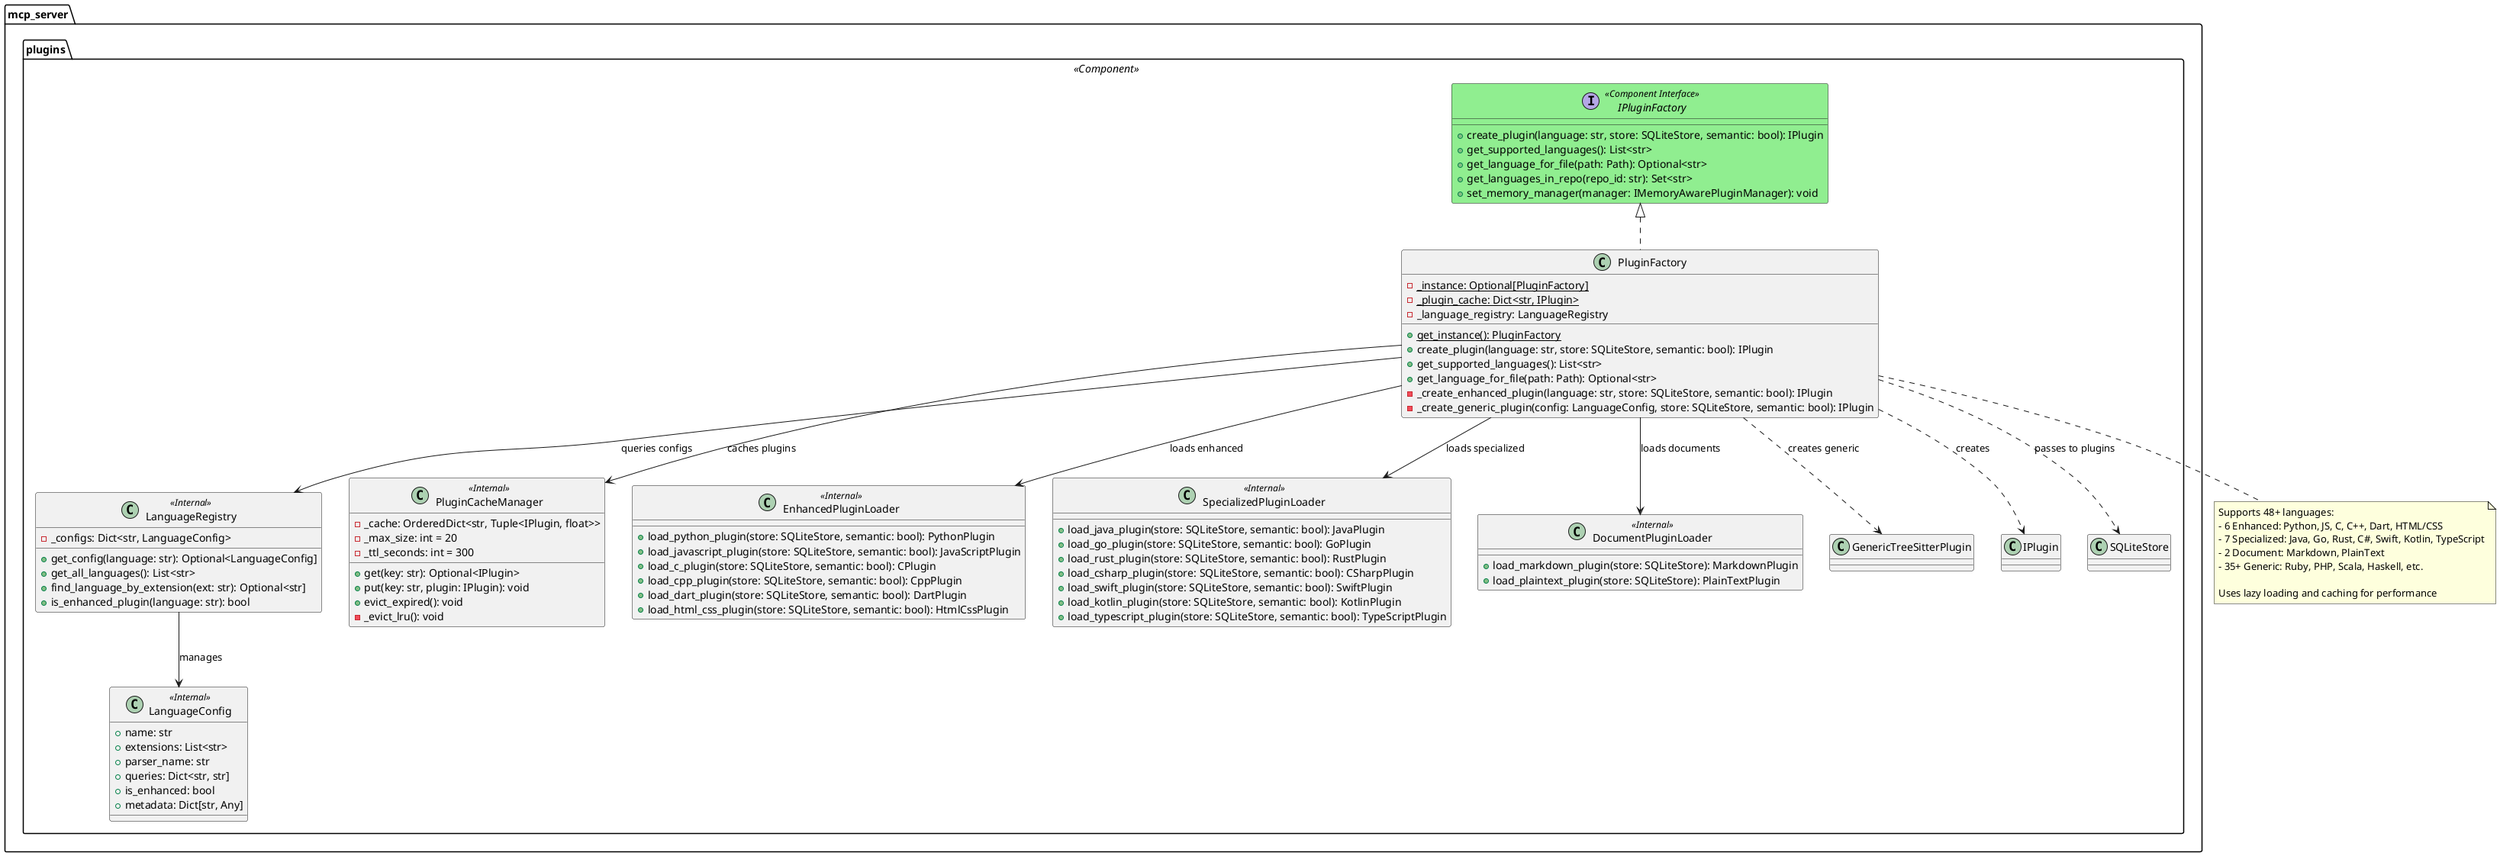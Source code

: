 @startuml
!define COMPONENT_INTERFACE <<Component Interface>>
!define INTERNAL <<Internal>>
!define ASYNC <<async>>

package "mcp_server.plugins" <<Component>> {
    ' Plugin Factory Pattern
    interface IPluginFactory COMPONENT_INTERFACE #LightGreen {
        +create_plugin(language: str, store: SQLiteStore, semantic: bool): IPlugin
        +get_supported_languages(): List<str>
        +get_language_for_file(path: Path): Optional<str>
        +get_languages_in_repo(repo_id: str): Set<str>
        +set_memory_manager(manager: IMemoryAwarePluginManager): void
    }
    
    class PluginFactory implements IPluginFactory {
        -{static} _instance: Optional[PluginFactory]
        -{static} _plugin_cache: Dict<str, IPlugin>
        -_language_registry: LanguageRegistry
        +{static} get_instance(): PluginFactory
        +create_plugin(language: str, store: SQLiteStore, semantic: bool): IPlugin
        +get_supported_languages(): List<str>
        +get_language_for_file(path: Path): Optional<str>
        -_create_enhanced_plugin(language: str, store: SQLiteStore, semantic: bool): IPlugin
        -_create_generic_plugin(config: LanguageConfig, store: SQLiteStore, semantic: bool): IPlugin
    }
    
    ' Language Registry
    class LanguageRegistry INTERNAL {
        -_configs: Dict<str, LanguageConfig>
        +get_config(language: str): Optional<LanguageConfig]
        +get_all_languages(): List<str>
        +find_language_by_extension(ext: str): Optional<str]
        +is_enhanced_plugin(language: str): bool
    }
    
    class LanguageConfig INTERNAL {
        +name: str
        +extensions: List<str>
        +parser_name: str
        +queries: Dict<str, str]
        +is_enhanced: bool
        +metadata: Dict[str, Any]
    }
    
    ' Plugin Cache Manager
    class PluginCacheManager INTERNAL {
        -_cache: OrderedDict<str, Tuple<IPlugin, float>>
        -_max_size: int = 20
        -_ttl_seconds: int = 300
        +get(key: str): Optional<IPlugin>
        +put(key: str, plugin: IPlugin): void
        +evict_expired(): void
        -_evict_lru(): void
    }
    
    ' Enhanced Plugin Loaders
    class EnhancedPluginLoader INTERNAL {
        +load_python_plugin(store: SQLiteStore, semantic: bool): PythonPlugin
        +load_javascript_plugin(store: SQLiteStore, semantic: bool): JavaScriptPlugin
        +load_c_plugin(store: SQLiteStore, semantic: bool): CPlugin
        +load_cpp_plugin(store: SQLiteStore, semantic: bool): CppPlugin
        +load_dart_plugin(store: SQLiteStore, semantic: bool): DartPlugin
        +load_html_css_plugin(store: SQLiteStore, semantic: bool): HtmlCssPlugin
    }
    
    ' Specialized Plugin Loaders
    class SpecializedPluginLoader INTERNAL {
        +load_java_plugin(store: SQLiteStore, semantic: bool): JavaPlugin
        +load_go_plugin(store: SQLiteStore, semantic: bool): GoPlugin
        +load_rust_plugin(store: SQLiteStore, semantic: bool): RustPlugin
        +load_csharp_plugin(store: SQLiteStore, semantic: bool): CSharpPlugin
        +load_swift_plugin(store: SQLiteStore, semantic: bool): SwiftPlugin
        +load_kotlin_plugin(store: SQLiteStore, semantic: bool): KotlinPlugin
        +load_typescript_plugin(store: SQLiteStore, semantic: bool): TypeScriptPlugin
    }
    
    ' Document Plugin Loaders
    class DocumentPluginLoader INTERNAL {
        +load_markdown_plugin(store: SQLiteStore): MarkdownPlugin
        +load_plaintext_plugin(store: SQLiteStore): PlainTextPlugin
    }
    
    ' Relationships
    PluginFactory --> LanguageRegistry : queries configs
    PluginFactory --> PluginCacheManager : caches plugins
    PluginFactory --> EnhancedPluginLoader : loads enhanced
    PluginFactory --> SpecializedPluginLoader : loads specialized
    PluginFactory --> DocumentPluginLoader : loads documents
    PluginFactory ..> GenericTreeSitterPlugin : creates generic
    LanguageRegistry --> LanguageConfig : manages
    
    ' External dependencies
    PluginFactory ..> IPlugin : creates
    PluginFactory ..> SQLiteStore : passes to plugins
}

' Note about supported languages
note bottom of PluginFactory
  Supports 48+ languages:
  - 6 Enhanced: Python, JS, C, C++, Dart, HTML/CSS
  - 7 Specialized: Java, Go, Rust, C#, Swift, Kotlin, TypeScript
  - 2 Document: Markdown, PlainText
  - 35+ Generic: Ruby, PHP, Scala, Haskell, etc.
  
  Uses lazy loading and caching for performance
end note

@enduml